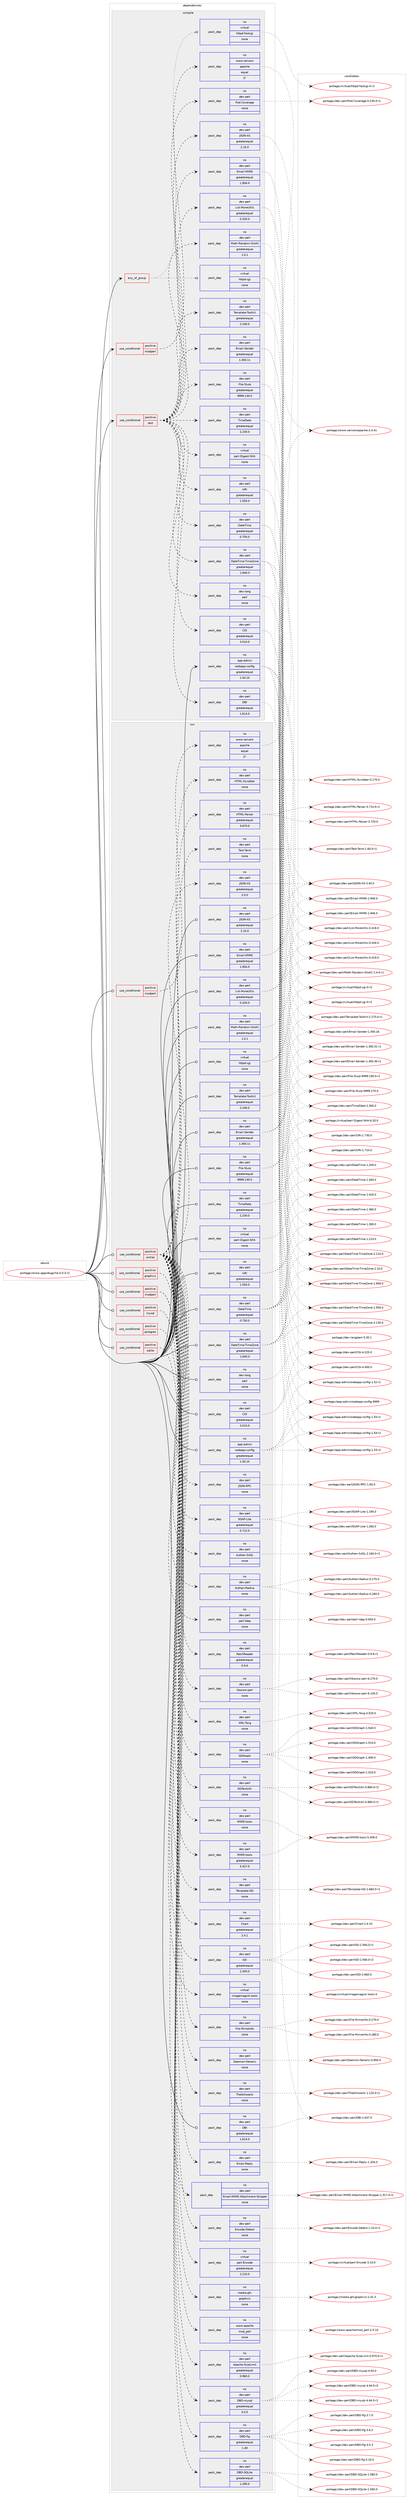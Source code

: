 digraph prolog {

# *************
# Graph options
# *************

newrank=true;
concentrate=true;
compound=true;
graph [rankdir=LR,fontname=Helvetica,fontsize=10,ranksep=1.5];#, ranksep=2.5, nodesep=0.2];
edge  [arrowhead=vee];
node  [fontname=Helvetica,fontsize=10];

# **********
# The ebuild
# **********

subgraph cluster_leftcol {
color=gray;
rank=same;
label=<<i>ebuild</i>>;
id [label="portage://www-apps/bugzilla-5.0.3-r2", color=red, width=4, href="../www-apps/bugzilla-5.0.3-r2.svg"];
}

# ****************
# The dependencies
# ****************

subgraph cluster_midcol {
color=gray;
label=<<i>dependencies</i>>;
subgraph cluster_compile {
fillcolor="#eeeeee";
style=filled;
label=<<i>compile</i>>;
subgraph any617 {
dependency36416 [label=<<TABLE BORDER="0" CELLBORDER="1" CELLSPACING="0" CELLPADDING="4"><TR><TD CELLPADDING="10">any_of_group</TD></TR></TABLE>>, shape=none, color=red];subgraph pack29237 {
dependency36417 [label=<<TABLE BORDER="0" CELLBORDER="1" CELLSPACING="0" CELLPADDING="4" WIDTH="220"><TR><TD ROWSPAN="6" CELLPADDING="30">pack_dep</TD></TR><TR><TD WIDTH="110">no</TD></TR><TR><TD>virtual</TD></TR><TR><TD>httpd-cgi</TD></TR><TR><TD>none</TD></TR><TR><TD></TD></TR></TABLE>>, shape=none, color=blue];
}
dependency36416:e -> dependency36417:w [weight=20,style="dotted",arrowhead="oinv"];
subgraph pack29238 {
dependency36418 [label=<<TABLE BORDER="0" CELLBORDER="1" CELLSPACING="0" CELLPADDING="4" WIDTH="220"><TR><TD ROWSPAN="6" CELLPADDING="30">pack_dep</TD></TR><TR><TD WIDTH="110">no</TD></TR><TR><TD>virtual</TD></TR><TR><TD>httpd-fastcgi</TD></TR><TR><TD>none</TD></TR><TR><TD></TD></TR></TABLE>>, shape=none, color=blue];
}
dependency36416:e -> dependency36418:w [weight=20,style="dotted",arrowhead="oinv"];
}
id:e -> dependency36416:w [weight=20,style="solid",arrowhead="vee"];
subgraph cond6514 {
dependency36419 [label=<<TABLE BORDER="0" CELLBORDER="1" CELLSPACING="0" CELLPADDING="4"><TR><TD ROWSPAN="3" CELLPADDING="10">use_conditional</TD></TR><TR><TD>positive</TD></TR><TR><TD>modperl</TD></TR></TABLE>>, shape=none, color=red];
subgraph pack29239 {
dependency36420 [label=<<TABLE BORDER="0" CELLBORDER="1" CELLSPACING="0" CELLPADDING="4" WIDTH="220"><TR><TD ROWSPAN="6" CELLPADDING="30">pack_dep</TD></TR><TR><TD WIDTH="110">no</TD></TR><TR><TD>www-servers</TD></TR><TR><TD>apache</TD></TR><TR><TD>equal</TD></TR><TR><TD>2*</TD></TR></TABLE>>, shape=none, color=blue];
}
dependency36419:e -> dependency36420:w [weight=20,style="dashed",arrowhead="vee"];
}
id:e -> dependency36419:w [weight=20,style="solid",arrowhead="vee"];
subgraph cond6515 {
dependency36421 [label=<<TABLE BORDER="0" CELLBORDER="1" CELLSPACING="0" CELLPADDING="4"><TR><TD ROWSPAN="3" CELLPADDING="10">use_conditional</TD></TR><TR><TD>positive</TD></TR><TR><TD>test</TD></TR></TABLE>>, shape=none, color=red];
subgraph pack29240 {
dependency36422 [label=<<TABLE BORDER="0" CELLBORDER="1" CELLSPACING="0" CELLPADDING="4" WIDTH="220"><TR><TD ROWSPAN="6" CELLPADDING="30">pack_dep</TD></TR><TR><TD WIDTH="110">no</TD></TR><TR><TD>dev-perl</TD></TR><TR><TD>Pod-Coverage</TD></TR><TR><TD>none</TD></TR><TR><TD></TD></TR></TABLE>>, shape=none, color=blue];
}
dependency36421:e -> dependency36422:w [weight=20,style="dashed",arrowhead="vee"];
subgraph pack29241 {
dependency36423 [label=<<TABLE BORDER="0" CELLBORDER="1" CELLSPACING="0" CELLPADDING="4" WIDTH="220"><TR><TD ROWSPAN="6" CELLPADDING="30">pack_dep</TD></TR><TR><TD WIDTH="110">no</TD></TR><TR><TD>dev-lang</TD></TR><TR><TD>perl</TD></TR><TR><TD>none</TD></TR><TR><TD></TD></TR></TABLE>>, shape=none, color=blue];
}
dependency36421:e -> dependency36423:w [weight=20,style="dashed",arrowhead="vee"];
subgraph pack29242 {
dependency36424 [label=<<TABLE BORDER="0" CELLBORDER="1" CELLSPACING="0" CELLPADDING="4" WIDTH="220"><TR><TD ROWSPAN="6" CELLPADDING="30">pack_dep</TD></TR><TR><TD WIDTH="110">no</TD></TR><TR><TD>dev-perl</TD></TR><TR><TD>CGI</TD></TR><TR><TD>greaterequal</TD></TR><TR><TD>3.510.0</TD></TR></TABLE>>, shape=none, color=blue];
}
dependency36421:e -> dependency36424:w [weight=20,style="dashed",arrowhead="vee"];
subgraph pack29243 {
dependency36425 [label=<<TABLE BORDER="0" CELLBORDER="1" CELLSPACING="0" CELLPADDING="4" WIDTH="220"><TR><TD ROWSPAN="6" CELLPADDING="30">pack_dep</TD></TR><TR><TD WIDTH="110">no</TD></TR><TR><TD>dev-perl</TD></TR><TR><TD>DBI</TD></TR><TR><TD>greaterequal</TD></TR><TR><TD>1.614.0</TD></TR></TABLE>>, shape=none, color=blue];
}
dependency36421:e -> dependency36425:w [weight=20,style="dashed",arrowhead="vee"];
subgraph pack29244 {
dependency36426 [label=<<TABLE BORDER="0" CELLBORDER="1" CELLSPACING="0" CELLPADDING="4" WIDTH="220"><TR><TD ROWSPAN="6" CELLPADDING="30">pack_dep</TD></TR><TR><TD WIDTH="110">no</TD></TR><TR><TD>dev-perl</TD></TR><TR><TD>TimeDate</TD></TR><TR><TD>greaterequal</TD></TR><TR><TD>2.230.0</TD></TR></TABLE>>, shape=none, color=blue];
}
dependency36421:e -> dependency36426:w [weight=20,style="dashed",arrowhead="vee"];
subgraph pack29245 {
dependency36427 [label=<<TABLE BORDER="0" CELLBORDER="1" CELLSPACING="0" CELLPADDING="4" WIDTH="220"><TR><TD ROWSPAN="6" CELLPADDING="30">pack_dep</TD></TR><TR><TD WIDTH="110">no</TD></TR><TR><TD>dev-perl</TD></TR><TR><TD>DateTime</TD></TR><TR><TD>greaterequal</TD></TR><TR><TD>0.750.0</TD></TR></TABLE>>, shape=none, color=blue];
}
dependency36421:e -> dependency36427:w [weight=20,style="dashed",arrowhead="vee"];
subgraph pack29246 {
dependency36428 [label=<<TABLE BORDER="0" CELLBORDER="1" CELLSPACING="0" CELLPADDING="4" WIDTH="220"><TR><TD ROWSPAN="6" CELLPADDING="30">pack_dep</TD></TR><TR><TD WIDTH="110">no</TD></TR><TR><TD>dev-perl</TD></TR><TR><TD>DateTime-TimeZone</TD></TR><TR><TD>greaterequal</TD></TR><TR><TD>1.640.0</TD></TR></TABLE>>, shape=none, color=blue];
}
dependency36421:e -> dependency36428:w [weight=20,style="dashed",arrowhead="vee"];
subgraph pack29247 {
dependency36429 [label=<<TABLE BORDER="0" CELLBORDER="1" CELLSPACING="0" CELLPADDING="4" WIDTH="220"><TR><TD ROWSPAN="6" CELLPADDING="30">pack_dep</TD></TR><TR><TD WIDTH="110">no</TD></TR><TR><TD>virtual</TD></TR><TR><TD>perl-Digest-SHA</TD></TR><TR><TD>none</TD></TR><TR><TD></TD></TR></TABLE>>, shape=none, color=blue];
}
dependency36421:e -> dependency36429:w [weight=20,style="dashed",arrowhead="vee"];
subgraph pack29248 {
dependency36430 [label=<<TABLE BORDER="0" CELLBORDER="1" CELLSPACING="0" CELLPADDING="4" WIDTH="220"><TR><TD ROWSPAN="6" CELLPADDING="30">pack_dep</TD></TR><TR><TD WIDTH="110">no</TD></TR><TR><TD>dev-perl</TD></TR><TR><TD>Email-MIME</TD></TR><TR><TD>greaterequal</TD></TR><TR><TD>1.904.0</TD></TR></TABLE>>, shape=none, color=blue];
}
dependency36421:e -> dependency36430:w [weight=20,style="dashed",arrowhead="vee"];
subgraph pack29249 {
dependency36431 [label=<<TABLE BORDER="0" CELLBORDER="1" CELLSPACING="0" CELLPADDING="4" WIDTH="220"><TR><TD ROWSPAN="6" CELLPADDING="30">pack_dep</TD></TR><TR><TD WIDTH="110">no</TD></TR><TR><TD>dev-perl</TD></TR><TR><TD>Email-Sender</TD></TR><TR><TD>greaterequal</TD></TR><TR><TD>1.300.11</TD></TR></TABLE>>, shape=none, color=blue];
}
dependency36421:e -> dependency36431:w [weight=20,style="dashed",arrowhead="vee"];
subgraph pack29250 {
dependency36432 [label=<<TABLE BORDER="0" CELLBORDER="1" CELLSPACING="0" CELLPADDING="4" WIDTH="220"><TR><TD ROWSPAN="6" CELLPADDING="30">pack_dep</TD></TR><TR><TD WIDTH="110">no</TD></TR><TR><TD>dev-perl</TD></TR><TR><TD>File-Slurp</TD></TR><TR><TD>greaterequal</TD></TR><TR><TD>9999.130.0</TD></TR></TABLE>>, shape=none, color=blue];
}
dependency36421:e -> dependency36432:w [weight=20,style="dashed",arrowhead="vee"];
subgraph pack29251 {
dependency36433 [label=<<TABLE BORDER="0" CELLBORDER="1" CELLSPACING="0" CELLPADDING="4" WIDTH="220"><TR><TD ROWSPAN="6" CELLPADDING="30">pack_dep</TD></TR><TR><TD WIDTH="110">no</TD></TR><TR><TD>dev-perl</TD></TR><TR><TD>JSON-XS</TD></TR><TR><TD>greaterequal</TD></TR><TR><TD>2.10.0</TD></TR></TABLE>>, shape=none, color=blue];
}
dependency36421:e -> dependency36433:w [weight=20,style="dashed",arrowhead="vee"];
subgraph pack29252 {
dependency36434 [label=<<TABLE BORDER="0" CELLBORDER="1" CELLSPACING="0" CELLPADDING="4" WIDTH="220"><TR><TD ROWSPAN="6" CELLPADDING="30">pack_dep</TD></TR><TR><TD WIDTH="110">no</TD></TR><TR><TD>dev-perl</TD></TR><TR><TD>List-MoreUtils</TD></TR><TR><TD>greaterequal</TD></TR><TR><TD>0.320.0</TD></TR></TABLE>>, shape=none, color=blue];
}
dependency36421:e -> dependency36434:w [weight=20,style="dashed",arrowhead="vee"];
subgraph pack29253 {
dependency36435 [label=<<TABLE BORDER="0" CELLBORDER="1" CELLSPACING="0" CELLPADDING="4" WIDTH="220"><TR><TD ROWSPAN="6" CELLPADDING="30">pack_dep</TD></TR><TR><TD WIDTH="110">no</TD></TR><TR><TD>dev-perl</TD></TR><TR><TD>Math-Random-ISAAC</TD></TR><TR><TD>greaterequal</TD></TR><TR><TD>1.0.1</TD></TR></TABLE>>, shape=none, color=blue];
}
dependency36421:e -> dependency36435:w [weight=20,style="dashed",arrowhead="vee"];
subgraph pack29254 {
dependency36436 [label=<<TABLE BORDER="0" CELLBORDER="1" CELLSPACING="0" CELLPADDING="4" WIDTH="220"><TR><TD ROWSPAN="6" CELLPADDING="30">pack_dep</TD></TR><TR><TD WIDTH="110">no</TD></TR><TR><TD>dev-perl</TD></TR><TR><TD>Template-Toolkit</TD></TR><TR><TD>greaterequal</TD></TR><TR><TD>2.240.0</TD></TR></TABLE>>, shape=none, color=blue];
}
dependency36421:e -> dependency36436:w [weight=20,style="dashed",arrowhead="vee"];
subgraph pack29255 {
dependency36437 [label=<<TABLE BORDER="0" CELLBORDER="1" CELLSPACING="0" CELLPADDING="4" WIDTH="220"><TR><TD ROWSPAN="6" CELLPADDING="30">pack_dep</TD></TR><TR><TD WIDTH="110">no</TD></TR><TR><TD>dev-perl</TD></TR><TR><TD>URI</TD></TR><TR><TD>greaterequal</TD></TR><TR><TD>1.550.0</TD></TR></TABLE>>, shape=none, color=blue];
}
dependency36421:e -> dependency36437:w [weight=20,style="dashed",arrowhead="vee"];
}
id:e -> dependency36421:w [weight=20,style="solid",arrowhead="vee"];
subgraph pack29256 {
dependency36438 [label=<<TABLE BORDER="0" CELLBORDER="1" CELLSPACING="0" CELLPADDING="4" WIDTH="220"><TR><TD ROWSPAN="6" CELLPADDING="30">pack_dep</TD></TR><TR><TD WIDTH="110">no</TD></TR><TR><TD>app-admin</TD></TR><TR><TD>webapp-config</TD></TR><TR><TD>greaterequal</TD></TR><TR><TD>1.50.15</TD></TR></TABLE>>, shape=none, color=blue];
}
id:e -> dependency36438:w [weight=20,style="solid",arrowhead="vee"];
}
subgraph cluster_compileandrun {
fillcolor="#eeeeee";
style=filled;
label=<<i>compile and run</i>>;
}
subgraph cluster_run {
fillcolor="#eeeeee";
style=filled;
label=<<i>run</i>>;
subgraph cond6516 {
dependency36439 [label=<<TABLE BORDER="0" CELLBORDER="1" CELLSPACING="0" CELLPADDING="4"><TR><TD ROWSPAN="3" CELLPADDING="10">use_conditional</TD></TR><TR><TD>positive</TD></TR><TR><TD>extras</TD></TR></TABLE>>, shape=none, color=red];
subgraph pack29257 {
dependency36440 [label=<<TABLE BORDER="0" CELLBORDER="1" CELLSPACING="0" CELLPADDING="4" WIDTH="220"><TR><TD ROWSPAN="6" CELLPADDING="30">pack_dep</TD></TR><TR><TD WIDTH="110">no</TD></TR><TR><TD>dev-perl</TD></TR><TR><TD>GD</TD></TR><TR><TD>greaterequal</TD></TR><TR><TD>2.350.0</TD></TR></TABLE>>, shape=none, color=blue];
}
dependency36439:e -> dependency36440:w [weight=20,style="dashed",arrowhead="vee"];
subgraph pack29258 {
dependency36441 [label=<<TABLE BORDER="0" CELLBORDER="1" CELLSPACING="0" CELLPADDING="4" WIDTH="220"><TR><TD ROWSPAN="6" CELLPADDING="30">pack_dep</TD></TR><TR><TD WIDTH="110">no</TD></TR><TR><TD>dev-perl</TD></TR><TR><TD>Chart</TD></TR><TR><TD>greaterequal</TD></TR><TR><TD>2.4.1</TD></TR></TABLE>>, shape=none, color=blue];
}
dependency36439:e -> dependency36441:w [weight=20,style="dashed",arrowhead="vee"];
subgraph pack29259 {
dependency36442 [label=<<TABLE BORDER="0" CELLBORDER="1" CELLSPACING="0" CELLPADDING="4" WIDTH="220"><TR><TD ROWSPAN="6" CELLPADDING="30">pack_dep</TD></TR><TR><TD WIDTH="110">no</TD></TR><TR><TD>dev-perl</TD></TR><TR><TD>Template-GD</TD></TR><TR><TD>none</TD></TR><TR><TD></TD></TR></TABLE>>, shape=none, color=blue];
}
dependency36439:e -> dependency36442:w [weight=20,style="dashed",arrowhead="vee"];
subgraph pack29260 {
dependency36443 [label=<<TABLE BORDER="0" CELLBORDER="1" CELLSPACING="0" CELLPADDING="4" WIDTH="220"><TR><TD ROWSPAN="6" CELLPADDING="30">pack_dep</TD></TR><TR><TD WIDTH="110">no</TD></TR><TR><TD>dev-perl</TD></TR><TR><TD>GDTextUtil</TD></TR><TR><TD>none</TD></TR><TR><TD></TD></TR></TABLE>>, shape=none, color=blue];
}
dependency36439:e -> dependency36443:w [weight=20,style="dashed",arrowhead="vee"];
subgraph pack29261 {
dependency36444 [label=<<TABLE BORDER="0" CELLBORDER="1" CELLSPACING="0" CELLPADDING="4" WIDTH="220"><TR><TD ROWSPAN="6" CELLPADDING="30">pack_dep</TD></TR><TR><TD WIDTH="110">no</TD></TR><TR><TD>dev-perl</TD></TR><TR><TD>GDGraph</TD></TR><TR><TD>none</TD></TR><TR><TD></TD></TR></TABLE>>, shape=none, color=blue];
}
dependency36439:e -> dependency36444:w [weight=20,style="dashed",arrowhead="vee"];
subgraph pack29262 {
dependency36445 [label=<<TABLE BORDER="0" CELLBORDER="1" CELLSPACING="0" CELLPADDING="4" WIDTH="220"><TR><TD ROWSPAN="6" CELLPADDING="30">pack_dep</TD></TR><TR><TD WIDTH="110">no</TD></TR><TR><TD>dev-perl</TD></TR><TR><TD>XML-Twig</TD></TR><TR><TD>none</TD></TR><TR><TD></TD></TR></TABLE>>, shape=none, color=blue];
}
dependency36439:e -> dependency36445:w [weight=20,style="dashed",arrowhead="vee"];
subgraph pack29263 {
dependency36446 [label=<<TABLE BORDER="0" CELLBORDER="1" CELLSPACING="0" CELLPADDING="4" WIDTH="220"><TR><TD ROWSPAN="6" CELLPADDING="30">pack_dep</TD></TR><TR><TD WIDTH="110">no</TD></TR><TR><TD>dev-perl</TD></TR><TR><TD>MIME-tools</TD></TR><TR><TD>greaterequal</TD></TR><TR><TD>5.427.0</TD></TR></TABLE>>, shape=none, color=blue];
}
dependency36439:e -> dependency36446:w [weight=20,style="dashed",arrowhead="vee"];
subgraph pack29264 {
dependency36447 [label=<<TABLE BORDER="0" CELLBORDER="1" CELLSPACING="0" CELLPADDING="4" WIDTH="220"><TR><TD ROWSPAN="6" CELLPADDING="30">pack_dep</TD></TR><TR><TD WIDTH="110">no</TD></TR><TR><TD>dev-perl</TD></TR><TR><TD>libwww-perl</TD></TR><TR><TD>none</TD></TR><TR><TD></TD></TR></TABLE>>, shape=none, color=blue];
}
dependency36439:e -> dependency36447:w [weight=20,style="dashed",arrowhead="vee"];
subgraph pack29265 {
dependency36448 [label=<<TABLE BORDER="0" CELLBORDER="1" CELLSPACING="0" CELLPADDING="4" WIDTH="220"><TR><TD ROWSPAN="6" CELLPADDING="30">pack_dep</TD></TR><TR><TD WIDTH="110">no</TD></TR><TR><TD>dev-perl</TD></TR><TR><TD>PatchReader</TD></TR><TR><TD>greaterequal</TD></TR><TR><TD>0.9.6</TD></TR></TABLE>>, shape=none, color=blue];
}
dependency36439:e -> dependency36448:w [weight=20,style="dashed",arrowhead="vee"];
subgraph pack29266 {
dependency36449 [label=<<TABLE BORDER="0" CELLBORDER="1" CELLSPACING="0" CELLPADDING="4" WIDTH="220"><TR><TD ROWSPAN="6" CELLPADDING="30">pack_dep</TD></TR><TR><TD WIDTH="110">no</TD></TR><TR><TD>dev-perl</TD></TR><TR><TD>perl-ldap</TD></TR><TR><TD>none</TD></TR><TR><TD></TD></TR></TABLE>>, shape=none, color=blue];
}
dependency36439:e -> dependency36449:w [weight=20,style="dashed",arrowhead="vee"];
subgraph pack29267 {
dependency36450 [label=<<TABLE BORDER="0" CELLBORDER="1" CELLSPACING="0" CELLPADDING="4" WIDTH="220"><TR><TD ROWSPAN="6" CELLPADDING="30">pack_dep</TD></TR><TR><TD WIDTH="110">no</TD></TR><TR><TD>dev-perl</TD></TR><TR><TD>Authen-Radius</TD></TR><TR><TD>none</TD></TR><TR><TD></TD></TR></TABLE>>, shape=none, color=blue];
}
dependency36439:e -> dependency36450:w [weight=20,style="dashed",arrowhead="vee"];
subgraph pack29268 {
dependency36451 [label=<<TABLE BORDER="0" CELLBORDER="1" CELLSPACING="0" CELLPADDING="4" WIDTH="220"><TR><TD ROWSPAN="6" CELLPADDING="30">pack_dep</TD></TR><TR><TD WIDTH="110">no</TD></TR><TR><TD>dev-perl</TD></TR><TR><TD>Authen-SASL</TD></TR><TR><TD>none</TD></TR><TR><TD></TD></TR></TABLE>>, shape=none, color=blue];
}
dependency36439:e -> dependency36451:w [weight=20,style="dashed",arrowhead="vee"];
subgraph pack29269 {
dependency36452 [label=<<TABLE BORDER="0" CELLBORDER="1" CELLSPACING="0" CELLPADDING="4" WIDTH="220"><TR><TD ROWSPAN="6" CELLPADDING="30">pack_dep</TD></TR><TR><TD WIDTH="110">no</TD></TR><TR><TD>dev-perl</TD></TR><TR><TD>SOAP-Lite</TD></TR><TR><TD>greaterequal</TD></TR><TR><TD>0.712.0</TD></TR></TABLE>>, shape=none, color=blue];
}
dependency36439:e -> dependency36452:w [weight=20,style="dashed",arrowhead="vee"];
subgraph pack29270 {
dependency36453 [label=<<TABLE BORDER="0" CELLBORDER="1" CELLSPACING="0" CELLPADDING="4" WIDTH="220"><TR><TD ROWSPAN="6" CELLPADDING="30">pack_dep</TD></TR><TR><TD WIDTH="110">no</TD></TR><TR><TD>dev-perl</TD></TR><TR><TD>JSON-RPC</TD></TR><TR><TD>none</TD></TR><TR><TD></TD></TR></TABLE>>, shape=none, color=blue];
}
dependency36439:e -> dependency36453:w [weight=20,style="dashed",arrowhead="vee"];
subgraph pack29271 {
dependency36454 [label=<<TABLE BORDER="0" CELLBORDER="1" CELLSPACING="0" CELLPADDING="4" WIDTH="220"><TR><TD ROWSPAN="6" CELLPADDING="30">pack_dep</TD></TR><TR><TD WIDTH="110">no</TD></TR><TR><TD>dev-perl</TD></TR><TR><TD>JSON-XS</TD></TR><TR><TD>greaterequal</TD></TR><TR><TD>2.0.0</TD></TR></TABLE>>, shape=none, color=blue];
}
dependency36439:e -> dependency36454:w [weight=20,style="dashed",arrowhead="vee"];
subgraph pack29272 {
dependency36455 [label=<<TABLE BORDER="0" CELLBORDER="1" CELLSPACING="0" CELLPADDING="4" WIDTH="220"><TR><TD ROWSPAN="6" CELLPADDING="30">pack_dep</TD></TR><TR><TD WIDTH="110">no</TD></TR><TR><TD>dev-perl</TD></TR><TR><TD>Test-Taint</TD></TR><TR><TD>none</TD></TR><TR><TD></TD></TR></TABLE>>, shape=none, color=blue];
}
dependency36439:e -> dependency36455:w [weight=20,style="dashed",arrowhead="vee"];
subgraph pack29273 {
dependency36456 [label=<<TABLE BORDER="0" CELLBORDER="1" CELLSPACING="0" CELLPADDING="4" WIDTH="220"><TR><TD ROWSPAN="6" CELLPADDING="30">pack_dep</TD></TR><TR><TD WIDTH="110">no</TD></TR><TR><TD>dev-perl</TD></TR><TR><TD>HTML-Parser</TD></TR><TR><TD>greaterequal</TD></TR><TR><TD>3.670.0</TD></TR></TABLE>>, shape=none, color=blue];
}
dependency36439:e -> dependency36456:w [weight=20,style="dashed",arrowhead="vee"];
subgraph pack29274 {
dependency36457 [label=<<TABLE BORDER="0" CELLBORDER="1" CELLSPACING="0" CELLPADDING="4" WIDTH="220"><TR><TD ROWSPAN="6" CELLPADDING="30">pack_dep</TD></TR><TR><TD WIDTH="110">no</TD></TR><TR><TD>dev-perl</TD></TR><TR><TD>HTML-Scrubber</TD></TR><TR><TD>none</TD></TR><TR><TD></TD></TR></TABLE>>, shape=none, color=blue];
}
dependency36439:e -> dependency36457:w [weight=20,style="dashed",arrowhead="vee"];
subgraph pack29275 {
dependency36458 [label=<<TABLE BORDER="0" CELLBORDER="1" CELLSPACING="0" CELLPADDING="4" WIDTH="220"><TR><TD ROWSPAN="6" CELLPADDING="30">pack_dep</TD></TR><TR><TD WIDTH="110">no</TD></TR><TR><TD>virtual</TD></TR><TR><TD>perl-Encode</TD></TR><TR><TD>greaterequal</TD></TR><TR><TD>2.210.0</TD></TR></TABLE>>, shape=none, color=blue];
}
dependency36439:e -> dependency36458:w [weight=20,style="dashed",arrowhead="vee"];
subgraph pack29276 {
dependency36459 [label=<<TABLE BORDER="0" CELLBORDER="1" CELLSPACING="0" CELLPADDING="4" WIDTH="220"><TR><TD ROWSPAN="6" CELLPADDING="30">pack_dep</TD></TR><TR><TD WIDTH="110">no</TD></TR><TR><TD>dev-perl</TD></TR><TR><TD>Encode-Detect</TD></TR><TR><TD>none</TD></TR><TR><TD></TD></TR></TABLE>>, shape=none, color=blue];
}
dependency36439:e -> dependency36459:w [weight=20,style="dashed",arrowhead="vee"];
subgraph pack29277 {
dependency36460 [label=<<TABLE BORDER="0" CELLBORDER="1" CELLSPACING="0" CELLPADDING="4" WIDTH="220"><TR><TD ROWSPAN="6" CELLPADDING="30">pack_dep</TD></TR><TR><TD WIDTH="110">no</TD></TR><TR><TD>dev-perl</TD></TR><TR><TD>Email-MIME-Attachment-Stripper</TD></TR><TR><TD>none</TD></TR><TR><TD></TD></TR></TABLE>>, shape=none, color=blue];
}
dependency36439:e -> dependency36460:w [weight=20,style="dashed",arrowhead="vee"];
subgraph pack29278 {
dependency36461 [label=<<TABLE BORDER="0" CELLBORDER="1" CELLSPACING="0" CELLPADDING="4" WIDTH="220"><TR><TD ROWSPAN="6" CELLPADDING="30">pack_dep</TD></TR><TR><TD WIDTH="110">no</TD></TR><TR><TD>dev-perl</TD></TR><TR><TD>Email-Reply</TD></TR><TR><TD>none</TD></TR><TR><TD></TD></TR></TABLE>>, shape=none, color=blue];
}
dependency36439:e -> dependency36461:w [weight=20,style="dashed",arrowhead="vee"];
subgraph pack29279 {
dependency36462 [label=<<TABLE BORDER="0" CELLBORDER="1" CELLSPACING="0" CELLPADDING="4" WIDTH="220"><TR><TD ROWSPAN="6" CELLPADDING="30">pack_dep</TD></TR><TR><TD WIDTH="110">no</TD></TR><TR><TD>dev-perl</TD></TR><TR><TD>TheSchwartz</TD></TR><TR><TD>none</TD></TR><TR><TD></TD></TR></TABLE>>, shape=none, color=blue];
}
dependency36439:e -> dependency36462:w [weight=20,style="dashed",arrowhead="vee"];
subgraph pack29280 {
dependency36463 [label=<<TABLE BORDER="0" CELLBORDER="1" CELLSPACING="0" CELLPADDING="4" WIDTH="220"><TR><TD ROWSPAN="6" CELLPADDING="30">pack_dep</TD></TR><TR><TD WIDTH="110">no</TD></TR><TR><TD>dev-perl</TD></TR><TR><TD>Daemon-Generic</TD></TR><TR><TD>none</TD></TR><TR><TD></TD></TR></TABLE>>, shape=none, color=blue];
}
dependency36439:e -> dependency36463:w [weight=20,style="dashed",arrowhead="vee"];
subgraph pack29281 {
dependency36464 [label=<<TABLE BORDER="0" CELLBORDER="1" CELLSPACING="0" CELLPADDING="4" WIDTH="220"><TR><TD ROWSPAN="6" CELLPADDING="30">pack_dep</TD></TR><TR><TD WIDTH="110">no</TD></TR><TR><TD>dev-perl</TD></TR><TR><TD>File-MimeInfo</TD></TR><TR><TD>none</TD></TR><TR><TD></TD></TR></TABLE>>, shape=none, color=blue];
}
dependency36439:e -> dependency36464:w [weight=20,style="dashed",arrowhead="vee"];
subgraph pack29282 {
dependency36465 [label=<<TABLE BORDER="0" CELLBORDER="1" CELLSPACING="0" CELLPADDING="4" WIDTH="220"><TR><TD ROWSPAN="6" CELLPADDING="30">pack_dep</TD></TR><TR><TD WIDTH="110">no</TD></TR><TR><TD>virtual</TD></TR><TR><TD>imagemagick-tools</TD></TR><TR><TD>none</TD></TR><TR><TD></TD></TR></TABLE>>, shape=none, color=blue];
}
dependency36439:e -> dependency36465:w [weight=20,style="dashed",arrowhead="vee"];
subgraph pack29283 {
dependency36466 [label=<<TABLE BORDER="0" CELLBORDER="1" CELLSPACING="0" CELLPADDING="4" WIDTH="220"><TR><TD ROWSPAN="6" CELLPADDING="30">pack_dep</TD></TR><TR><TD WIDTH="110">no</TD></TR><TR><TD>dev-perl</TD></TR><TR><TD>MIME-tools</TD></TR><TR><TD>none</TD></TR><TR><TD></TD></TR></TABLE>>, shape=none, color=blue];
}
dependency36439:e -> dependency36466:w [weight=20,style="dashed",arrowhead="vee"];
}
id:e -> dependency36439:w [weight=20,style="solid",arrowhead="odot"];
subgraph cond6517 {
dependency36467 [label=<<TABLE BORDER="0" CELLBORDER="1" CELLSPACING="0" CELLPADDING="4"><TR><TD ROWSPAN="3" CELLPADDING="10">use_conditional</TD></TR><TR><TD>positive</TD></TR><TR><TD>graphviz</TD></TR></TABLE>>, shape=none, color=red];
subgraph pack29284 {
dependency36468 [label=<<TABLE BORDER="0" CELLBORDER="1" CELLSPACING="0" CELLPADDING="4" WIDTH="220"><TR><TD ROWSPAN="6" CELLPADDING="30">pack_dep</TD></TR><TR><TD WIDTH="110">no</TD></TR><TR><TD>media-gfx</TD></TR><TR><TD>graphviz</TD></TR><TR><TD>none</TD></TR><TR><TD></TD></TR></TABLE>>, shape=none, color=blue];
}
dependency36467:e -> dependency36468:w [weight=20,style="dashed",arrowhead="vee"];
}
id:e -> dependency36467:w [weight=20,style="solid",arrowhead="odot"];
subgraph cond6518 {
dependency36469 [label=<<TABLE BORDER="0" CELLBORDER="1" CELLSPACING="0" CELLPADDING="4"><TR><TD ROWSPAN="3" CELLPADDING="10">use_conditional</TD></TR><TR><TD>positive</TD></TR><TR><TD>modperl</TD></TR></TABLE>>, shape=none, color=red];
subgraph pack29285 {
dependency36470 [label=<<TABLE BORDER="0" CELLBORDER="1" CELLSPACING="0" CELLPADDING="4" WIDTH="220"><TR><TD ROWSPAN="6" CELLPADDING="30">pack_dep</TD></TR><TR><TD WIDTH="110">no</TD></TR><TR><TD>www-apache</TD></TR><TR><TD>mod_perl</TD></TR><TR><TD>none</TD></TR><TR><TD></TD></TR></TABLE>>, shape=none, color=blue];
}
dependency36469:e -> dependency36470:w [weight=20,style="dashed",arrowhead="vee"];
subgraph pack29286 {
dependency36471 [label=<<TABLE BORDER="0" CELLBORDER="1" CELLSPACING="0" CELLPADDING="4" WIDTH="220"><TR><TD ROWSPAN="6" CELLPADDING="30">pack_dep</TD></TR><TR><TD WIDTH="110">no</TD></TR><TR><TD>dev-perl</TD></TR><TR><TD>Apache-SizeLimit</TD></TR><TR><TD>greaterequal</TD></TR><TR><TD>0.960.0</TD></TR></TABLE>>, shape=none, color=blue];
}
dependency36469:e -> dependency36471:w [weight=20,style="dashed",arrowhead="vee"];
}
id:e -> dependency36469:w [weight=20,style="solid",arrowhead="odot"];
subgraph cond6519 {
dependency36472 [label=<<TABLE BORDER="0" CELLBORDER="1" CELLSPACING="0" CELLPADDING="4"><TR><TD ROWSPAN="3" CELLPADDING="10">use_conditional</TD></TR><TR><TD>positive</TD></TR><TR><TD>modperl</TD></TR></TABLE>>, shape=none, color=red];
subgraph pack29287 {
dependency36473 [label=<<TABLE BORDER="0" CELLBORDER="1" CELLSPACING="0" CELLPADDING="4" WIDTH="220"><TR><TD ROWSPAN="6" CELLPADDING="30">pack_dep</TD></TR><TR><TD WIDTH="110">no</TD></TR><TR><TD>www-servers</TD></TR><TR><TD>apache</TD></TR><TR><TD>equal</TD></TR><TR><TD>2*</TD></TR></TABLE>>, shape=none, color=blue];
}
dependency36472:e -> dependency36473:w [weight=20,style="dashed",arrowhead="vee"];
}
id:e -> dependency36472:w [weight=20,style="solid",arrowhead="odot"];
subgraph cond6520 {
dependency36474 [label=<<TABLE BORDER="0" CELLBORDER="1" CELLSPACING="0" CELLPADDING="4"><TR><TD ROWSPAN="3" CELLPADDING="10">use_conditional</TD></TR><TR><TD>positive</TD></TR><TR><TD>mysql</TD></TR></TABLE>>, shape=none, color=red];
subgraph pack29288 {
dependency36475 [label=<<TABLE BORDER="0" CELLBORDER="1" CELLSPACING="0" CELLPADDING="4" WIDTH="220"><TR><TD ROWSPAN="6" CELLPADDING="30">pack_dep</TD></TR><TR><TD WIDTH="110">no</TD></TR><TR><TD>dev-perl</TD></TR><TR><TD>DBD-mysql</TD></TR><TR><TD>greaterequal</TD></TR><TR><TD>4.0.5</TD></TR></TABLE>>, shape=none, color=blue];
}
dependency36474:e -> dependency36475:w [weight=20,style="dashed",arrowhead="vee"];
}
id:e -> dependency36474:w [weight=20,style="solid",arrowhead="odot"];
subgraph cond6521 {
dependency36476 [label=<<TABLE BORDER="0" CELLBORDER="1" CELLSPACING="0" CELLPADDING="4"><TR><TD ROWSPAN="3" CELLPADDING="10">use_conditional</TD></TR><TR><TD>positive</TD></TR><TR><TD>postgres</TD></TR></TABLE>>, shape=none, color=red];
subgraph pack29289 {
dependency36477 [label=<<TABLE BORDER="0" CELLBORDER="1" CELLSPACING="0" CELLPADDING="4" WIDTH="220"><TR><TD ROWSPAN="6" CELLPADDING="30">pack_dep</TD></TR><TR><TD WIDTH="110">no</TD></TR><TR><TD>dev-perl</TD></TR><TR><TD>DBD-Pg</TD></TR><TR><TD>greaterequal</TD></TR><TR><TD>1.49</TD></TR></TABLE>>, shape=none, color=blue];
}
dependency36476:e -> dependency36477:w [weight=20,style="dashed",arrowhead="vee"];
}
id:e -> dependency36476:w [weight=20,style="solid",arrowhead="odot"];
subgraph cond6522 {
dependency36478 [label=<<TABLE BORDER="0" CELLBORDER="1" CELLSPACING="0" CELLPADDING="4"><TR><TD ROWSPAN="3" CELLPADDING="10">use_conditional</TD></TR><TR><TD>positive</TD></TR><TR><TD>sqlite</TD></TR></TABLE>>, shape=none, color=red];
subgraph pack29290 {
dependency36479 [label=<<TABLE BORDER="0" CELLBORDER="1" CELLSPACING="0" CELLPADDING="4" WIDTH="220"><TR><TD ROWSPAN="6" CELLPADDING="30">pack_dep</TD></TR><TR><TD WIDTH="110">no</TD></TR><TR><TD>dev-perl</TD></TR><TR><TD>DBD-SQLite</TD></TR><TR><TD>greaterequal</TD></TR><TR><TD>1.290.0</TD></TR></TABLE>>, shape=none, color=blue];
}
dependency36478:e -> dependency36479:w [weight=20,style="dashed",arrowhead="vee"];
}
id:e -> dependency36478:w [weight=20,style="solid",arrowhead="odot"];
subgraph pack29291 {
dependency36480 [label=<<TABLE BORDER="0" CELLBORDER="1" CELLSPACING="0" CELLPADDING="4" WIDTH="220"><TR><TD ROWSPAN="6" CELLPADDING="30">pack_dep</TD></TR><TR><TD WIDTH="110">no</TD></TR><TR><TD>app-admin</TD></TR><TR><TD>webapp-config</TD></TR><TR><TD>greaterequal</TD></TR><TR><TD>1.50.15</TD></TR></TABLE>>, shape=none, color=blue];
}
id:e -> dependency36480:w [weight=20,style="solid",arrowhead="odot"];
subgraph pack29292 {
dependency36481 [label=<<TABLE BORDER="0" CELLBORDER="1" CELLSPACING="0" CELLPADDING="4" WIDTH="220"><TR><TD ROWSPAN="6" CELLPADDING="30">pack_dep</TD></TR><TR><TD WIDTH="110">no</TD></TR><TR><TD>dev-lang</TD></TR><TR><TD>perl</TD></TR><TR><TD>none</TD></TR><TR><TD></TD></TR></TABLE>>, shape=none, color=blue];
}
id:e -> dependency36481:w [weight=20,style="solid",arrowhead="odot"];
subgraph pack29293 {
dependency36482 [label=<<TABLE BORDER="0" CELLBORDER="1" CELLSPACING="0" CELLPADDING="4" WIDTH="220"><TR><TD ROWSPAN="6" CELLPADDING="30">pack_dep</TD></TR><TR><TD WIDTH="110">no</TD></TR><TR><TD>dev-perl</TD></TR><TR><TD>CGI</TD></TR><TR><TD>greaterequal</TD></TR><TR><TD>3.510.0</TD></TR></TABLE>>, shape=none, color=blue];
}
id:e -> dependency36482:w [weight=20,style="solid",arrowhead="odot"];
subgraph pack29294 {
dependency36483 [label=<<TABLE BORDER="0" CELLBORDER="1" CELLSPACING="0" CELLPADDING="4" WIDTH="220"><TR><TD ROWSPAN="6" CELLPADDING="30">pack_dep</TD></TR><TR><TD WIDTH="110">no</TD></TR><TR><TD>dev-perl</TD></TR><TR><TD>DBI</TD></TR><TR><TD>greaterequal</TD></TR><TR><TD>1.614.0</TD></TR></TABLE>>, shape=none, color=blue];
}
id:e -> dependency36483:w [weight=20,style="solid",arrowhead="odot"];
subgraph pack29295 {
dependency36484 [label=<<TABLE BORDER="0" CELLBORDER="1" CELLSPACING="0" CELLPADDING="4" WIDTH="220"><TR><TD ROWSPAN="6" CELLPADDING="30">pack_dep</TD></TR><TR><TD WIDTH="110">no</TD></TR><TR><TD>dev-perl</TD></TR><TR><TD>DateTime</TD></TR><TR><TD>greaterequal</TD></TR><TR><TD>0.750.0</TD></TR></TABLE>>, shape=none, color=blue];
}
id:e -> dependency36484:w [weight=20,style="solid",arrowhead="odot"];
subgraph pack29296 {
dependency36485 [label=<<TABLE BORDER="0" CELLBORDER="1" CELLSPACING="0" CELLPADDING="4" WIDTH="220"><TR><TD ROWSPAN="6" CELLPADDING="30">pack_dep</TD></TR><TR><TD WIDTH="110">no</TD></TR><TR><TD>dev-perl</TD></TR><TR><TD>DateTime-TimeZone</TD></TR><TR><TD>greaterequal</TD></TR><TR><TD>1.640.0</TD></TR></TABLE>>, shape=none, color=blue];
}
id:e -> dependency36485:w [weight=20,style="solid",arrowhead="odot"];
subgraph pack29297 {
dependency36486 [label=<<TABLE BORDER="0" CELLBORDER="1" CELLSPACING="0" CELLPADDING="4" WIDTH="220"><TR><TD ROWSPAN="6" CELLPADDING="30">pack_dep</TD></TR><TR><TD WIDTH="110">no</TD></TR><TR><TD>dev-perl</TD></TR><TR><TD>Email-MIME</TD></TR><TR><TD>greaterequal</TD></TR><TR><TD>1.904.0</TD></TR></TABLE>>, shape=none, color=blue];
}
id:e -> dependency36486:w [weight=20,style="solid",arrowhead="odot"];
subgraph pack29298 {
dependency36487 [label=<<TABLE BORDER="0" CELLBORDER="1" CELLSPACING="0" CELLPADDING="4" WIDTH="220"><TR><TD ROWSPAN="6" CELLPADDING="30">pack_dep</TD></TR><TR><TD WIDTH="110">no</TD></TR><TR><TD>dev-perl</TD></TR><TR><TD>Email-Sender</TD></TR><TR><TD>greaterequal</TD></TR><TR><TD>1.300.11</TD></TR></TABLE>>, shape=none, color=blue];
}
id:e -> dependency36487:w [weight=20,style="solid",arrowhead="odot"];
subgraph pack29299 {
dependency36488 [label=<<TABLE BORDER="0" CELLBORDER="1" CELLSPACING="0" CELLPADDING="4" WIDTH="220"><TR><TD ROWSPAN="6" CELLPADDING="30">pack_dep</TD></TR><TR><TD WIDTH="110">no</TD></TR><TR><TD>dev-perl</TD></TR><TR><TD>File-Slurp</TD></TR><TR><TD>greaterequal</TD></TR><TR><TD>9999.130.0</TD></TR></TABLE>>, shape=none, color=blue];
}
id:e -> dependency36488:w [weight=20,style="solid",arrowhead="odot"];
subgraph pack29300 {
dependency36489 [label=<<TABLE BORDER="0" CELLBORDER="1" CELLSPACING="0" CELLPADDING="4" WIDTH="220"><TR><TD ROWSPAN="6" CELLPADDING="30">pack_dep</TD></TR><TR><TD WIDTH="110">no</TD></TR><TR><TD>dev-perl</TD></TR><TR><TD>JSON-XS</TD></TR><TR><TD>greaterequal</TD></TR><TR><TD>2.10.0</TD></TR></TABLE>>, shape=none, color=blue];
}
id:e -> dependency36489:w [weight=20,style="solid",arrowhead="odot"];
subgraph pack29301 {
dependency36490 [label=<<TABLE BORDER="0" CELLBORDER="1" CELLSPACING="0" CELLPADDING="4" WIDTH="220"><TR><TD ROWSPAN="6" CELLPADDING="30">pack_dep</TD></TR><TR><TD WIDTH="110">no</TD></TR><TR><TD>dev-perl</TD></TR><TR><TD>List-MoreUtils</TD></TR><TR><TD>greaterequal</TD></TR><TR><TD>0.320.0</TD></TR></TABLE>>, shape=none, color=blue];
}
id:e -> dependency36490:w [weight=20,style="solid",arrowhead="odot"];
subgraph pack29302 {
dependency36491 [label=<<TABLE BORDER="0" CELLBORDER="1" CELLSPACING="0" CELLPADDING="4" WIDTH="220"><TR><TD ROWSPAN="6" CELLPADDING="30">pack_dep</TD></TR><TR><TD WIDTH="110">no</TD></TR><TR><TD>dev-perl</TD></TR><TR><TD>Math-Random-ISAAC</TD></TR><TR><TD>greaterequal</TD></TR><TR><TD>1.0.1</TD></TR></TABLE>>, shape=none, color=blue];
}
id:e -> dependency36491:w [weight=20,style="solid",arrowhead="odot"];
subgraph pack29303 {
dependency36492 [label=<<TABLE BORDER="0" CELLBORDER="1" CELLSPACING="0" CELLPADDING="4" WIDTH="220"><TR><TD ROWSPAN="6" CELLPADDING="30">pack_dep</TD></TR><TR><TD WIDTH="110">no</TD></TR><TR><TD>dev-perl</TD></TR><TR><TD>Template-Toolkit</TD></TR><TR><TD>greaterequal</TD></TR><TR><TD>2.240.0</TD></TR></TABLE>>, shape=none, color=blue];
}
id:e -> dependency36492:w [weight=20,style="solid",arrowhead="odot"];
subgraph pack29304 {
dependency36493 [label=<<TABLE BORDER="0" CELLBORDER="1" CELLSPACING="0" CELLPADDING="4" WIDTH="220"><TR><TD ROWSPAN="6" CELLPADDING="30">pack_dep</TD></TR><TR><TD WIDTH="110">no</TD></TR><TR><TD>dev-perl</TD></TR><TR><TD>TimeDate</TD></TR><TR><TD>greaterequal</TD></TR><TR><TD>2.230.0</TD></TR></TABLE>>, shape=none, color=blue];
}
id:e -> dependency36493:w [weight=20,style="solid",arrowhead="odot"];
subgraph pack29305 {
dependency36494 [label=<<TABLE BORDER="0" CELLBORDER="1" CELLSPACING="0" CELLPADDING="4" WIDTH="220"><TR><TD ROWSPAN="6" CELLPADDING="30">pack_dep</TD></TR><TR><TD WIDTH="110">no</TD></TR><TR><TD>dev-perl</TD></TR><TR><TD>URI</TD></TR><TR><TD>greaterequal</TD></TR><TR><TD>1.550.0</TD></TR></TABLE>>, shape=none, color=blue];
}
id:e -> dependency36494:w [weight=20,style="solid",arrowhead="odot"];
subgraph pack29306 {
dependency36495 [label=<<TABLE BORDER="0" CELLBORDER="1" CELLSPACING="0" CELLPADDING="4" WIDTH="220"><TR><TD ROWSPAN="6" CELLPADDING="30">pack_dep</TD></TR><TR><TD WIDTH="110">no</TD></TR><TR><TD>virtual</TD></TR><TR><TD>httpd-cgi</TD></TR><TR><TD>none</TD></TR><TR><TD></TD></TR></TABLE>>, shape=none, color=blue];
}
id:e -> dependency36495:w [weight=20,style="solid",arrowhead="odot"];
subgraph pack29307 {
dependency36496 [label=<<TABLE BORDER="0" CELLBORDER="1" CELLSPACING="0" CELLPADDING="4" WIDTH="220"><TR><TD ROWSPAN="6" CELLPADDING="30">pack_dep</TD></TR><TR><TD WIDTH="110">no</TD></TR><TR><TD>virtual</TD></TR><TR><TD>perl-Digest-SHA</TD></TR><TR><TD>none</TD></TR><TR><TD></TD></TR></TABLE>>, shape=none, color=blue];
}
id:e -> dependency36496:w [weight=20,style="solid",arrowhead="odot"];
}
}

# **************
# The candidates
# **************

subgraph cluster_choices {
rank=same;
color=gray;
label=<<i>candidates</i>>;

subgraph choice29237 {
color=black;
nodesep=1;
choice1181051141161179710847104116116112100459910310545484511450 [label="portage://virtual/httpd-cgi-0-r2", color=red, width=4,href="../virtual/httpd-cgi-0-r2.svg"];
choice1181051141161179710847104116116112100459910310545484511449 [label="portage://virtual/httpd-cgi-0-r1", color=red, width=4,href="../virtual/httpd-cgi-0-r1.svg"];
dependency36417:e -> choice1181051141161179710847104116116112100459910310545484511450:w [style=dotted,weight="100"];
dependency36417:e -> choice1181051141161179710847104116116112100459910310545484511449:w [style=dotted,weight="100"];
}
subgraph choice29238 {
color=black;
nodesep=1;
choice118105114116117971084710411611611210045102971151169910310545484511449 [label="portage://virtual/httpd-fastcgi-0-r1", color=red, width=4,href="../virtual/httpd-fastcgi-0-r1.svg"];
dependency36418:e -> choice118105114116117971084710411611611210045102971151169910310545484511449:w [style=dotted,weight="100"];
}
subgraph choice29239 {
color=black;
nodesep=1;
choice119119119451151011141181011141154797112979910410145504652465249 [label="portage://www-servers/apache-2.4.41", color=red, width=4,href="../www-servers/apache-2.4.41.svg"];
dependency36420:e -> choice119119119451151011141181011141154797112979910410145504652465249:w [style=dotted,weight="100"];
}
subgraph choice29240 {
color=black;
nodesep=1;
choice10010111845112101114108478011110045671111181011149710310145484650514846484511449 [label="portage://dev-perl/Pod-Coverage-0.230.0-r1", color=red, width=4,href="../dev-perl/Pod-Coverage-0.230.0-r1.svg"];
dependency36422:e -> choice10010111845112101114108478011110045671111181011149710310145484650514846484511449:w [style=dotted,weight="100"];
}
subgraph choice29241 {
color=black;
nodesep=1;
choice10010111845108971101034711210111410845534651484649 [label="portage://dev-lang/perl-5.30.1", color=red, width=4,href="../dev-lang/perl-5.30.1.svg"];
dependency36423:e -> choice10010111845108971101034711210111410845534651484649:w [style=dotted,weight="100"];
}
subgraph choice29242 {
color=black;
nodesep=1;
choice10010111845112101114108476771734552465248484648 [label="portage://dev-perl/CGI-4.400.0", color=red, width=4,href="../dev-perl/CGI-4.400.0.svg"];
choice10010111845112101114108476771734552465050484648 [label="portage://dev-perl/CGI-4.220.0", color=red, width=4,href="../dev-perl/CGI-4.220.0.svg"];
dependency36424:e -> choice10010111845112101114108476771734552465248484648:w [style=dotted,weight="100"];
dependency36424:e -> choice10010111845112101114108476771734552465050484648:w [style=dotted,weight="100"];
}
subgraph choice29243 {
color=black;
nodesep=1;
choice10010111845112101114108476866734549465451554648 [label="portage://dev-perl/DBI-1.637.0", color=red, width=4,href="../dev-perl/DBI-1.637.0.svg"];
dependency36425:e -> choice10010111845112101114108476866734549465451554648:w [style=dotted,weight="100"];
}
subgraph choice29244 {
color=black;
nodesep=1;
choice10010111845112101114108478410510910168971161014550465148484648 [label="portage://dev-perl/TimeDate-2.300.0", color=red, width=4,href="../dev-perl/TimeDate-2.300.0.svg"];
dependency36426:e -> choice10010111845112101114108478410510910168971161014550465148484648:w [style=dotted,weight="100"];
}
subgraph choice29245 {
color=black;
nodesep=1;
choice10010111845112101114108476897116101841051091014549465252484648 [label="portage://dev-perl/DateTime-1.440.0", color=red, width=4,href="../dev-perl/DateTime-1.440.0.svg"];
choice10010111845112101114108476897116101841051091014549465250484648 [label="portage://dev-perl/DateTime-1.420.0", color=red, width=4,href="../dev-perl/DateTime-1.420.0.svg"];
choice10010111845112101114108476897116101841051091014549465154484648 [label="portage://dev-perl/DateTime-1.360.0", color=red, width=4,href="../dev-perl/DateTime-1.360.0.svg"];
choice10010111845112101114108476897116101841051091014549465056484648 [label="portage://dev-perl/DateTime-1.280.0", color=red, width=4,href="../dev-perl/DateTime-1.280.0.svg"];
choice10010111845112101114108476897116101841051091014549465049484648 [label="portage://dev-perl/DateTime-1.210.0", color=red, width=4,href="../dev-perl/DateTime-1.210.0.svg"];
choice10010111845112101114108476897116101841051091014549465048484648 [label="portage://dev-perl/DateTime-1.200.0", color=red, width=4,href="../dev-perl/DateTime-1.200.0.svg"];
dependency36427:e -> choice10010111845112101114108476897116101841051091014549465252484648:w [style=dotted,weight="100"];
dependency36427:e -> choice10010111845112101114108476897116101841051091014549465250484648:w [style=dotted,weight="100"];
dependency36427:e -> choice10010111845112101114108476897116101841051091014549465154484648:w [style=dotted,weight="100"];
dependency36427:e -> choice10010111845112101114108476897116101841051091014549465056484648:w [style=dotted,weight="100"];
dependency36427:e -> choice10010111845112101114108476897116101841051091014549465049484648:w [style=dotted,weight="100"];
dependency36427:e -> choice10010111845112101114108476897116101841051091014549465048484648:w [style=dotted,weight="100"];
}
subgraph choice29246 {
color=black;
nodesep=1;
choice10010111845112101114108476897116101841051091014584105109101901111101014550464951484648 [label="portage://dev-perl/DateTime-TimeZone-2.130.0", color=red, width=4,href="../dev-perl/DateTime-TimeZone-2.130.0.svg"];
choice10010111845112101114108476897116101841051091014584105109101901111101014550464949484648 [label="portage://dev-perl/DateTime-TimeZone-2.110.0", color=red, width=4,href="../dev-perl/DateTime-TimeZone-2.110.0.svg"];
choice100101118451121011141084768971161018410510910145841051091019011111010145504649484648 [label="portage://dev-perl/DateTime-TimeZone-2.10.0", color=red, width=4,href="../dev-perl/DateTime-TimeZone-2.10.0.svg"];
choice10010111845112101114108476897116101841051091014584105109101901111101014549465752484648 [label="portage://dev-perl/DateTime-TimeZone-1.940.0", color=red, width=4,href="../dev-perl/DateTime-TimeZone-1.940.0.svg"];
choice10010111845112101114108476897116101841051091014584105109101901111101014549465751484648 [label="portage://dev-perl/DateTime-TimeZone-1.930.0", color=red, width=4,href="../dev-perl/DateTime-TimeZone-1.930.0.svg"];
dependency36428:e -> choice10010111845112101114108476897116101841051091014584105109101901111101014550464951484648:w [style=dotted,weight="100"];
dependency36428:e -> choice10010111845112101114108476897116101841051091014584105109101901111101014550464949484648:w [style=dotted,weight="100"];
dependency36428:e -> choice100101118451121011141084768971161018410510910145841051091019011111010145504649484648:w [style=dotted,weight="100"];
dependency36428:e -> choice10010111845112101114108476897116101841051091014584105109101901111101014549465752484648:w [style=dotted,weight="100"];
dependency36428:e -> choice10010111845112101114108476897116101841051091014584105109101901111101014549465751484648:w [style=dotted,weight="100"];
}
subgraph choice29247 {
color=black;
nodesep=1;
choice118105114116117971084711210111410845681051031011151164583726545544650484648 [label="portage://virtual/perl-Digest-SHA-6.20.0", color=red, width=4,href="../virtual/perl-Digest-SHA-6.20.0.svg"];
dependency36429:e -> choice118105114116117971084711210111410845681051031011151164583726545544650484648:w [style=dotted,weight="100"];
}
subgraph choice29248 {
color=black;
nodesep=1;
choice1001011184511210111410847691099710510845777377694549465752544648 [label="portage://dev-perl/Email-MIME-1.946.0", color=red, width=4,href="../dev-perl/Email-MIME-1.946.0.svg"];
choice1001011184511210111410847691099710510845777377694549465752484648 [label="portage://dev-perl/Email-MIME-1.940.0", color=red, width=4,href="../dev-perl/Email-MIME-1.940.0.svg"];
dependency36430:e -> choice1001011184511210111410847691099710510845777377694549465752544648:w [style=dotted,weight="100"];
dependency36430:e -> choice1001011184511210111410847691099710510845777377694549465752484648:w [style=dotted,weight="100"];
}
subgraph choice29249 {
color=black;
nodesep=1;
choice1001011184511210111410847691099710510845831011101001011144549465148484651494511449 [label="portage://dev-perl/Email-Sender-1.300.31-r1", color=red, width=4,href="../dev-perl/Email-Sender-1.300.31-r1.svg"];
choice1001011184511210111410847691099710510845831011101001011144549465148484651484511449 [label="portage://dev-perl/Email-Sender-1.300.30-r1", color=red, width=4,href="../dev-perl/Email-Sender-1.300.30-r1.svg"];
choice100101118451121011141084769109971051084583101110100101114454946514848464954 [label="portage://dev-perl/Email-Sender-1.300.16", color=red, width=4,href="../dev-perl/Email-Sender-1.300.16.svg"];
dependency36431:e -> choice1001011184511210111410847691099710510845831011101001011144549465148484651494511449:w [style=dotted,weight="100"];
dependency36431:e -> choice1001011184511210111410847691099710510845831011101001011144549465148484651484511449:w [style=dotted,weight="100"];
dependency36431:e -> choice100101118451121011141084769109971051084583101110100101114454946514848464954:w [style=dotted,weight="100"];
}
subgraph choice29250 {
color=black;
nodesep=1;
choice10010111845112101114108477010510810145831081171141124557575757465055484648 [label="portage://dev-perl/File-Slurp-9999.270.0", color=red, width=4,href="../dev-perl/File-Slurp-9999.270.0.svg"];
choice100101118451121011141084770105108101458310811711411245575757574649574846484511449 [label="portage://dev-perl/File-Slurp-9999.190.0-r1", color=red, width=4,href="../dev-perl/File-Slurp-9999.190.0-r1.svg"];
dependency36432:e -> choice10010111845112101114108477010510810145831081171141124557575757465055484648:w [style=dotted,weight="100"];
dependency36432:e -> choice100101118451121011141084770105108101458310811711411245575757574649574846484511449:w [style=dotted,weight="100"];
}
subgraph choice29251 {
color=black;
nodesep=1;
choice10010111845112101114108477483797845888345514652484648 [label="portage://dev-perl/JSON-XS-3.40.0", color=red, width=4,href="../dev-perl/JSON-XS-3.40.0.svg"];
dependency36433:e -> choice10010111845112101114108477483797845888345514652484648:w [style=dotted,weight="100"];
}
subgraph choice29252 {
color=black;
nodesep=1;
choice1001011184511210111410847761051151164577111114101851161051081154548465250544648 [label="portage://dev-perl/List-MoreUtils-0.426.0", color=red, width=4,href="../dev-perl/List-MoreUtils-0.426.0.svg"];
choice1001011184511210111410847761051151164577111114101851161051081154548465249574648 [label="portage://dev-perl/List-MoreUtils-0.419.0", color=red, width=4,href="../dev-perl/List-MoreUtils-0.419.0.svg"];
choice1001011184511210111410847761051151164577111114101851161051081154548465249564648 [label="portage://dev-perl/List-MoreUtils-0.418.0", color=red, width=4,href="../dev-perl/List-MoreUtils-0.418.0.svg"];
dependency36434:e -> choice1001011184511210111410847761051151164577111114101851161051081154548465250544648:w [style=dotted,weight="100"];
dependency36434:e -> choice1001011184511210111410847761051151164577111114101851161051081154548465249574648:w [style=dotted,weight="100"];
dependency36434:e -> choice1001011184511210111410847761051151164577111114101851161051081154548465249564648:w [style=dotted,weight="100"];
}
subgraph choice29253 {
color=black;
nodesep=1;
choice100101118451121011141084777971161044582971101001111094573836565674549465246484511449 [label="portage://dev-perl/Math-Random-ISAAC-1.4.0-r1", color=red, width=4,href="../dev-perl/Math-Random-ISAAC-1.4.0-r1.svg"];
dependency36435:e -> choice100101118451121011141084777971161044582971101001111094573836565674549465246484511449:w [style=dotted,weight="100"];
}
subgraph choice29254 {
color=black;
nodesep=1;
choice10010111845112101114108478410110911210897116101458411111110810710511645504650554846484511449 [label="portage://dev-perl/Template-Toolkit-2.270.0-r1", color=red, width=4,href="../dev-perl/Template-Toolkit-2.270.0-r1.svg"];
dependency36436:e -> choice10010111845112101114108478410110911210897116101458411111110810710511645504650554846484511449:w [style=dotted,weight="100"];
}
subgraph choice29255 {
color=black;
nodesep=1;
choice10010111845112101114108478582734549465551484648 [label="portage://dev-perl/URI-1.730.0", color=red, width=4,href="../dev-perl/URI-1.730.0.svg"];
choice10010111845112101114108478582734549465549484648 [label="portage://dev-perl/URI-1.710.0", color=red, width=4,href="../dev-perl/URI-1.710.0.svg"];
dependency36437:e -> choice10010111845112101114108478582734549465551484648:w [style=dotted,weight="100"];
dependency36437:e -> choice10010111845112101114108478582734549465549484648:w [style=dotted,weight="100"];
}
subgraph choice29256 {
color=black;
nodesep=1;
choice97112112459710010910511047119101989711211245991111101021051034557575757 [label="portage://app-admin/webapp-config-9999", color=red, width=4,href="../app-admin/webapp-config-9999.svg"];
choice971121124597100109105110471191019897112112459911111010210510345494653534511449 [label="portage://app-admin/webapp-config-1.55-r1", color=red, width=4,href="../app-admin/webapp-config-1.55-r1.svg"];
choice971121124597100109105110471191019897112112459911111010210510345494653524511450 [label="portage://app-admin/webapp-config-1.54-r2", color=red, width=4,href="../app-admin/webapp-config-1.54-r2.svg"];
choice971121124597100109105110471191019897112112459911111010210510345494653514511450 [label="portage://app-admin/webapp-config-1.53-r2", color=red, width=4,href="../app-admin/webapp-config-1.53-r2.svg"];
choice971121124597100109105110471191019897112112459911111010210510345494653504511449 [label="portage://app-admin/webapp-config-1.52-r1", color=red, width=4,href="../app-admin/webapp-config-1.52-r1.svg"];
dependency36438:e -> choice97112112459710010910511047119101989711211245991111101021051034557575757:w [style=dotted,weight="100"];
dependency36438:e -> choice971121124597100109105110471191019897112112459911111010210510345494653534511449:w [style=dotted,weight="100"];
dependency36438:e -> choice971121124597100109105110471191019897112112459911111010210510345494653524511450:w [style=dotted,weight="100"];
dependency36438:e -> choice971121124597100109105110471191019897112112459911111010210510345494653514511450:w [style=dotted,weight="100"];
dependency36438:e -> choice971121124597100109105110471191019897112112459911111010210510345494653504511449:w [style=dotted,weight="100"];
}
subgraph choice29257 {
color=black;
nodesep=1;
choice100101118451121011141084771684550465454484648 [label="portage://dev-perl/GD-2.660.0", color=red, width=4,href="../dev-perl/GD-2.660.0.svg"];
choice1001011184511210111410847716845504653544846484511450 [label="portage://dev-perl/GD-2.560.0-r2", color=red, width=4,href="../dev-perl/GD-2.560.0-r2.svg"];
choice1001011184511210111410847716845504653544846484511449 [label="portage://dev-perl/GD-2.560.0-r1", color=red, width=4,href="../dev-perl/GD-2.560.0-r1.svg"];
dependency36440:e -> choice100101118451121011141084771684550465454484648:w [style=dotted,weight="100"];
dependency36440:e -> choice1001011184511210111410847716845504653544846484511450:w [style=dotted,weight="100"];
dependency36440:e -> choice1001011184511210111410847716845504653544846484511449:w [style=dotted,weight="100"];
}
subgraph choice29258 {
color=black;
nodesep=1;
choice1001011184511210111410847671049711411645504652464948 [label="portage://dev-perl/Chart-2.4.10", color=red, width=4,href="../dev-perl/Chart-2.4.10.svg"];
dependency36441:e -> choice1001011184511210111410847671049711411645504652464948:w [style=dotted,weight="100"];
}
subgraph choice29259 {
color=black;
nodesep=1;
choice1001011184511210111410847841011091121089711610145716845504654544846484511449 [label="portage://dev-perl/Template-GD-2.660.0-r1", color=red, width=4,href="../dev-perl/Template-GD-2.660.0-r1.svg"];
dependency36442:e -> choice1001011184511210111410847841011091121089711610145716845504654544846484511449:w [style=dotted,weight="100"];
}
subgraph choice29260 {
color=black;
nodesep=1;
choice10010111845112101114108477168841011201168511610510845484656544846484511450 [label="portage://dev-perl/GDTextUtil-0.860.0-r2", color=red, width=4,href="../dev-perl/GDTextUtil-0.860.0-r2.svg"];
choice10010111845112101114108477168841011201168511610510845484656544846484511449 [label="portage://dev-perl/GDTextUtil-0.860.0-r1", color=red, width=4,href="../dev-perl/GDTextUtil-0.860.0-r1.svg"];
dependency36443:e -> choice10010111845112101114108477168841011201168511610510845484656544846484511450:w [style=dotted,weight="100"];
dependency36443:e -> choice10010111845112101114108477168841011201168511610510845484656544846484511449:w [style=dotted,weight="100"];
}
subgraph choice29261 {
color=black;
nodesep=1;
choice1001011184511210111410847716871114971121044549465352484648 [label="portage://dev-perl/GDGraph-1.540.0", color=red, width=4,href="../dev-perl/GDGraph-1.540.0.svg"];
choice1001011184511210111410847716871114971121044549465350484648 [label="portage://dev-perl/GDGraph-1.520.0", color=red, width=4,href="../dev-perl/GDGraph-1.520.0.svg"];
choice1001011184511210111410847716871114971121044549465349484648 [label="portage://dev-perl/GDGraph-1.510.0", color=red, width=4,href="../dev-perl/GDGraph-1.510.0.svg"];
choice1001011184511210111410847716871114971121044549465257484648 [label="portage://dev-perl/GDGraph-1.490.0", color=red, width=4,href="../dev-perl/GDGraph-1.490.0.svg"];
dependency36444:e -> choice1001011184511210111410847716871114971121044549465352484648:w [style=dotted,weight="100"];
dependency36444:e -> choice1001011184511210111410847716871114971121044549465350484648:w [style=dotted,weight="100"];
dependency36444:e -> choice1001011184511210111410847716871114971121044549465349484648:w [style=dotted,weight="100"];
dependency36444:e -> choice1001011184511210111410847716871114971121044549465257484648:w [style=dotted,weight="100"];
}
subgraph choice29262 {
color=black;
nodesep=1;
choice100101118451121011141084788777645841191051034551465350484648 [label="portage://dev-perl/XML-Twig-3.520.0", color=red, width=4,href="../dev-perl/XML-Twig-3.520.0.svg"];
dependency36445:e -> choice100101118451121011141084788777645841191051034551465350484648:w [style=dotted,weight="100"];
}
subgraph choice29263 {
color=black;
nodesep=1;
choice100101118451121011141084777737769451161111111081154553465348574648 [label="portage://dev-perl/MIME-tools-5.509.0", color=red, width=4,href="../dev-perl/MIME-tools-5.509.0.svg"];
dependency36446:e -> choice100101118451121011141084777737769451161111111081154553465348574648:w [style=dotted,weight="100"];
}
subgraph choice29264 {
color=black;
nodesep=1;
choice100101118451121011141084710810598119119119451121011141084554465055484648 [label="portage://dev-perl/libwww-perl-6.270.0", color=red, width=4,href="../dev-perl/libwww-perl-6.270.0.svg"];
choice100101118451121011141084710810598119119119451121011141084554464953484648 [label="portage://dev-perl/libwww-perl-6.150.0", color=red, width=4,href="../dev-perl/libwww-perl-6.150.0.svg"];
dependency36447:e -> choice100101118451121011141084710810598119119119451121011141084554465055484648:w [style=dotted,weight="100"];
dependency36447:e -> choice100101118451121011141084710810598119119119451121011141084554464953484648:w [style=dotted,weight="100"];
}
subgraph choice29265 {
color=black;
nodesep=1;
choice100101118451121011141084780971169910482101971001011144548465746544511449 [label="portage://dev-perl/PatchReader-0.9.6-r1", color=red, width=4,href="../dev-perl/PatchReader-0.9.6-r1.svg"];
dependency36448:e -> choice100101118451121011141084780971169910482101971001011144548465746544511449:w [style=dotted,weight="100"];
}
subgraph choice29266 {
color=black;
nodesep=1;
choice100101118451121011141084711210111410845108100971124548465453484648 [label="portage://dev-perl/perl-ldap-0.650.0", color=red, width=4,href="../dev-perl/perl-ldap-0.650.0.svg"];
dependency36449:e -> choice100101118451121011141084711210111410845108100971124548465453484648:w [style=dotted,weight="100"];
}
subgraph choice29267 {
color=black;
nodesep=1;
choice1001011184511210111410847651171161041011104582971001051171154548465055484648 [label="portage://dev-perl/Authen-Radius-0.270.0", color=red, width=4,href="../dev-perl/Authen-Radius-0.270.0.svg"];
choice1001011184511210111410847651171161041011104582971001051171154548465054484648 [label="portage://dev-perl/Authen-Radius-0.260.0", color=red, width=4,href="../dev-perl/Authen-Radius-0.260.0.svg"];
dependency36450:e -> choice1001011184511210111410847651171161041011104582971001051171154548465055484648:w [style=dotted,weight="100"];
dependency36450:e -> choice1001011184511210111410847651171161041011104582971001051171154548465054484648:w [style=dotted,weight="100"];
}
subgraph choice29268 {
color=black;
nodesep=1;
choice100101118451121011141084765117116104101110458365837645504649544846484511449 [label="portage://dev-perl/Authen-SASL-2.160.0-r1", color=red, width=4,href="../dev-perl/Authen-SASL-2.160.0-r1.svg"];
dependency36451:e -> choice100101118451121011141084765117116104101110458365837645504649544846484511449:w [style=dotted,weight="100"];
}
subgraph choice29269 {
color=black;
nodesep=1;
choice10010111845112101114108478379658045761051161014549465054484648 [label="portage://dev-perl/SOAP-Lite-1.260.0", color=red, width=4,href="../dev-perl/SOAP-Lite-1.260.0.svg"];
choice10010111845112101114108478379658045761051161014549464957484648 [label="portage://dev-perl/SOAP-Lite-1.190.0", color=red, width=4,href="../dev-perl/SOAP-Lite-1.190.0.svg"];
dependency36452:e -> choice10010111845112101114108478379658045761051161014549465054484648:w [style=dotted,weight="100"];
dependency36452:e -> choice10010111845112101114108478379658045761051161014549464957484648:w [style=dotted,weight="100"];
}
subgraph choice29270 {
color=black;
nodesep=1;
choice1001011184511210111410847748379784582806745494654484648 [label="portage://dev-perl/JSON-RPC-1.60.0", color=red, width=4,href="../dev-perl/JSON-RPC-1.60.0.svg"];
dependency36453:e -> choice1001011184511210111410847748379784582806745494654484648:w [style=dotted,weight="100"];
}
subgraph choice29271 {
color=black;
nodesep=1;
choice10010111845112101114108477483797845888345514652484648 [label="portage://dev-perl/JSON-XS-3.40.0", color=red, width=4,href="../dev-perl/JSON-XS-3.40.0.svg"];
dependency36454:e -> choice10010111845112101114108477483797845888345514652484648:w [style=dotted,weight="100"];
}
subgraph choice29272 {
color=black;
nodesep=1;
choice100101118451121011141084784101115116458497105110116454946544846484511449 [label="portage://dev-perl/Test-Taint-1.60.0-r1", color=red, width=4,href="../dev-perl/Test-Taint-1.60.0-r1.svg"];
dependency36455:e -> choice100101118451121011141084784101115116458497105110116454946544846484511449:w [style=dotted,weight="100"];
}
subgraph choice29273 {
color=black;
nodesep=1;
choice1001011184511210111410847728477764580971141151011144551465550484648 [label="portage://dev-perl/HTML-Parser-3.720.0", color=red, width=4,href="../dev-perl/HTML-Parser-3.720.0.svg"];
choice10010111845112101114108477284777645809711411510111445514655494846484511449 [label="portage://dev-perl/HTML-Parser-3.710.0-r1", color=red, width=4,href="../dev-perl/HTML-Parser-3.710.0-r1.svg"];
dependency36456:e -> choice1001011184511210111410847728477764580971141151011144551465550484648:w [style=dotted,weight="100"];
dependency36456:e -> choice10010111845112101114108477284777645809711411510111445514655494846484511449:w [style=dotted,weight="100"];
}
subgraph choice29274 {
color=black;
nodesep=1;
choice10010111845112101114108477284777645839911411798981011144548464955484648 [label="portage://dev-perl/HTML-Scrubber-0.170.0", color=red, width=4,href="../dev-perl/HTML-Scrubber-0.170.0.svg"];
dependency36457:e -> choice10010111845112101114108477284777645839911411798981011144548464955484648:w [style=dotted,weight="100"];
}
subgraph choice29275 {
color=black;
nodesep=1;
choice118105114116117971084711210111410845691109911110010145514649484648 [label="portage://virtual/perl-Encode-3.10.0", color=red, width=4,href="../virtual/perl-Encode-3.10.0.svg"];
dependency36458:e -> choice118105114116117971084711210111410845691109911110010145514649484648:w [style=dotted,weight="100"];
}
subgraph choice29276 {
color=black;
nodesep=1;
choice10010111845112101114108476911099111100101456810111610199116454946494846484511449 [label="portage://dev-perl/Encode-Detect-1.10.0-r1", color=red, width=4,href="../dev-perl/Encode-Detect-1.10.0-r1.svg"];
dependency36459:e -> choice10010111845112101114108476911099111100101456810111610199116454946494846484511449:w [style=dotted,weight="100"];
}
subgraph choice29277 {
color=black;
nodesep=1;
choice10010111845112101114108476910997105108457773776945651161169799104109101110116458311611410511211210111445494651495546484511449 [label="portage://dev-perl/Email-MIME-Attachment-Stripper-1.317.0-r1", color=red, width=4,href="../dev-perl/Email-MIME-Attachment-Stripper-1.317.0-r1.svg"];
dependency36460:e -> choice10010111845112101114108476910997105108457773776945651161169799104109101110116458311611410511211210111445494651495546484511449:w [style=dotted,weight="100"];
}
subgraph choice29278 {
color=black;
nodesep=1;
choice1001011184511210111410847691099710510845821011121081214549465048524648 [label="portage://dev-perl/Email-Reply-1.204.0", color=red, width=4,href="../dev-perl/Email-Reply-1.204.0.svg"];
dependency36461:e -> choice1001011184511210111410847691099710510845821011121081214549465048524648:w [style=dotted,weight="100"];
}
subgraph choice29279 {
color=black;
nodesep=1;
choice10010111845112101114108478410410183991041199711411612245494649504846484511449 [label="portage://dev-perl/TheSchwartz-1.120.0-r1", color=red, width=4,href="../dev-perl/TheSchwartz-1.120.0-r1.svg"];
dependency36462:e -> choice10010111845112101114108478410410183991041199711411612245494649504846484511449:w [style=dotted,weight="100"];
}
subgraph choice29280 {
color=black;
nodesep=1;
choice100101118451121011141084768971011091111104571101110101114105994548465653484648 [label="portage://dev-perl/Daemon-Generic-0.850.0", color=red, width=4,href="../dev-perl/Daemon-Generic-0.850.0.svg"];
dependency36463:e -> choice100101118451121011141084768971011091111104571101110101114105994548465653484648:w [style=dotted,weight="100"];
}
subgraph choice29281 {
color=black;
nodesep=1;
choice1001011184511210111410847701051081014577105109101731101021114548465056484648 [label="portage://dev-perl/File-MimeInfo-0.280.0", color=red, width=4,href="../dev-perl/File-MimeInfo-0.280.0.svg"];
choice1001011184511210111410847701051081014577105109101731101021114548465055484648 [label="portage://dev-perl/File-MimeInfo-0.270.0", color=red, width=4,href="../dev-perl/File-MimeInfo-0.270.0.svg"];
dependency36464:e -> choice1001011184511210111410847701051081014577105109101731101021114548465056484648:w [style=dotted,weight="100"];
dependency36464:e -> choice1001011184511210111410847701051081014577105109101731101021114548465055484648:w [style=dotted,weight="100"];
}
subgraph choice29282 {
color=black;
nodesep=1;
choice1181051141161179710847105109971031011099710310599107451161111111081154548 [label="portage://virtual/imagemagick-tools-0", color=red, width=4,href="../virtual/imagemagick-tools-0.svg"];
dependency36465:e -> choice1181051141161179710847105109971031011099710310599107451161111111081154548:w [style=dotted,weight="100"];
}
subgraph choice29283 {
color=black;
nodesep=1;
choice100101118451121011141084777737769451161111111081154553465348574648 [label="portage://dev-perl/MIME-tools-5.509.0", color=red, width=4,href="../dev-perl/MIME-tools-5.509.0.svg"];
dependency36466:e -> choice100101118451121011141084777737769451161111111081154553465348574648:w [style=dotted,weight="100"];
}
subgraph choice29284 {
color=black;
nodesep=1;
choice1091011001059745103102120471031149711210411810512245504652504651 [label="portage://media-gfx/graphviz-2.42.3", color=red, width=4,href="../media-gfx/graphviz-2.42.3.svg"];
dependency36468:e -> choice1091011001059745103102120471031149711210411810512245504652504651:w [style=dotted,weight="100"];
}
subgraph choice29285 {
color=black;
nodesep=1;
choice11911911945971129799104101471091111009511210111410845504648464948 [label="portage://www-apache/mod_perl-2.0.10", color=red, width=4,href="../www-apache/mod_perl-2.0.10.svg"];
dependency36470:e -> choice11911911945971129799104101471091111009511210111410845504648464948:w [style=dotted,weight="100"];
}
subgraph choice29286 {
color=black;
nodesep=1;
choice100101118451121011141084765112979910410145831051221017610510910511645484657554846484511449 [label="portage://dev-perl/Apache-SizeLimit-0.970.0-r1", color=red, width=4,href="../dev-perl/Apache-SizeLimit-0.970.0-r1.svg"];
dependency36471:e -> choice100101118451121011141084765112979910410145831051221017610510910511645484657554846484511449:w [style=dotted,weight="100"];
}
subgraph choice29287 {
color=black;
nodesep=1;
choice119119119451151011141181011141154797112979910410145504652465249 [label="portage://www-servers/apache-2.4.41", color=red, width=4,href="../www-servers/apache-2.4.41.svg"];
dependency36473:e -> choice119119119451151011141181011141154797112979910410145504652465249:w [style=dotted,weight="100"];
}
subgraph choice29288 {
color=black;
nodesep=1;
choice10010111845112101114108476866684510912111511310845524653484648 [label="portage://dev-perl/DBD-mysql-4.50.0", color=red, width=4,href="../dev-perl/DBD-mysql-4.50.0.svg"];
choice100101118451121011141084768666845109121115113108455246525246484511450 [label="portage://dev-perl/DBD-mysql-4.44.0-r2", color=red, width=4,href="../dev-perl/DBD-mysql-4.44.0-r2.svg"];
choice100101118451121011141084768666845109121115113108455246525246484511449 [label="portage://dev-perl/DBD-mysql-4.44.0-r1", color=red, width=4,href="../dev-perl/DBD-mysql-4.44.0-r1.svg"];
dependency36475:e -> choice10010111845112101114108476866684510912111511310845524653484648:w [style=dotted,weight="100"];
dependency36475:e -> choice100101118451121011141084768666845109121115113108455246525246484511450:w [style=dotted,weight="100"];
dependency36475:e -> choice100101118451121011141084768666845109121115113108455246525246484511449:w [style=dotted,weight="100"];
}
subgraph choice29289 {
color=black;
nodesep=1;
choice10010111845112101114108476866684580103455146554648 [label="portage://dev-perl/DBD-Pg-3.7.0", color=red, width=4,href="../dev-perl/DBD-Pg-3.7.0.svg"];
choice10010111845112101114108476866684580103455146544650 [label="portage://dev-perl/DBD-Pg-3.6.2", color=red, width=4,href="../dev-perl/DBD-Pg-3.6.2.svg"];
choice10010111845112101114108476866684580103455146534651 [label="portage://dev-perl/DBD-Pg-3.5.3", color=red, width=4,href="../dev-perl/DBD-Pg-3.5.3.svg"];
choice1001011184511210111410847686668458010345514649484648 [label="portage://dev-perl/DBD-Pg-3.10.0", color=red, width=4,href="../dev-perl/DBD-Pg-3.10.0.svg"];
dependency36477:e -> choice10010111845112101114108476866684580103455146554648:w [style=dotted,weight="100"];
dependency36477:e -> choice10010111845112101114108476866684580103455146544650:w [style=dotted,weight="100"];
dependency36477:e -> choice10010111845112101114108476866684580103455146534651:w [style=dotted,weight="100"];
dependency36477:e -> choice1001011184511210111410847686668458010345514649484648:w [style=dotted,weight="100"];
}
subgraph choice29290 {
color=black;
nodesep=1;
choice1001011184511210111410847686668458381761051161014549465356484648 [label="portage://dev-perl/DBD-SQLite-1.580.0", color=red, width=4,href="../dev-perl/DBD-SQLite-1.580.0.svg"];
choice1001011184511210111410847686668458381761051161014549465354484648 [label="portage://dev-perl/DBD-SQLite-1.560.0", color=red, width=4,href="../dev-perl/DBD-SQLite-1.560.0.svg"];
dependency36479:e -> choice1001011184511210111410847686668458381761051161014549465356484648:w [style=dotted,weight="100"];
dependency36479:e -> choice1001011184511210111410847686668458381761051161014549465354484648:w [style=dotted,weight="100"];
}
subgraph choice29291 {
color=black;
nodesep=1;
choice97112112459710010910511047119101989711211245991111101021051034557575757 [label="portage://app-admin/webapp-config-9999", color=red, width=4,href="../app-admin/webapp-config-9999.svg"];
choice971121124597100109105110471191019897112112459911111010210510345494653534511449 [label="portage://app-admin/webapp-config-1.55-r1", color=red, width=4,href="../app-admin/webapp-config-1.55-r1.svg"];
choice971121124597100109105110471191019897112112459911111010210510345494653524511450 [label="portage://app-admin/webapp-config-1.54-r2", color=red, width=4,href="../app-admin/webapp-config-1.54-r2.svg"];
choice971121124597100109105110471191019897112112459911111010210510345494653514511450 [label="portage://app-admin/webapp-config-1.53-r2", color=red, width=4,href="../app-admin/webapp-config-1.53-r2.svg"];
choice971121124597100109105110471191019897112112459911111010210510345494653504511449 [label="portage://app-admin/webapp-config-1.52-r1", color=red, width=4,href="../app-admin/webapp-config-1.52-r1.svg"];
dependency36480:e -> choice97112112459710010910511047119101989711211245991111101021051034557575757:w [style=dotted,weight="100"];
dependency36480:e -> choice971121124597100109105110471191019897112112459911111010210510345494653534511449:w [style=dotted,weight="100"];
dependency36480:e -> choice971121124597100109105110471191019897112112459911111010210510345494653524511450:w [style=dotted,weight="100"];
dependency36480:e -> choice971121124597100109105110471191019897112112459911111010210510345494653514511450:w [style=dotted,weight="100"];
dependency36480:e -> choice971121124597100109105110471191019897112112459911111010210510345494653504511449:w [style=dotted,weight="100"];
}
subgraph choice29292 {
color=black;
nodesep=1;
choice10010111845108971101034711210111410845534651484649 [label="portage://dev-lang/perl-5.30.1", color=red, width=4,href="../dev-lang/perl-5.30.1.svg"];
dependency36481:e -> choice10010111845108971101034711210111410845534651484649:w [style=dotted,weight="100"];
}
subgraph choice29293 {
color=black;
nodesep=1;
choice10010111845112101114108476771734552465248484648 [label="portage://dev-perl/CGI-4.400.0", color=red, width=4,href="../dev-perl/CGI-4.400.0.svg"];
choice10010111845112101114108476771734552465050484648 [label="portage://dev-perl/CGI-4.220.0", color=red, width=4,href="../dev-perl/CGI-4.220.0.svg"];
dependency36482:e -> choice10010111845112101114108476771734552465248484648:w [style=dotted,weight="100"];
dependency36482:e -> choice10010111845112101114108476771734552465050484648:w [style=dotted,weight="100"];
}
subgraph choice29294 {
color=black;
nodesep=1;
choice10010111845112101114108476866734549465451554648 [label="portage://dev-perl/DBI-1.637.0", color=red, width=4,href="../dev-perl/DBI-1.637.0.svg"];
dependency36483:e -> choice10010111845112101114108476866734549465451554648:w [style=dotted,weight="100"];
}
subgraph choice29295 {
color=black;
nodesep=1;
choice10010111845112101114108476897116101841051091014549465252484648 [label="portage://dev-perl/DateTime-1.440.0", color=red, width=4,href="../dev-perl/DateTime-1.440.0.svg"];
choice10010111845112101114108476897116101841051091014549465250484648 [label="portage://dev-perl/DateTime-1.420.0", color=red, width=4,href="../dev-perl/DateTime-1.420.0.svg"];
choice10010111845112101114108476897116101841051091014549465154484648 [label="portage://dev-perl/DateTime-1.360.0", color=red, width=4,href="../dev-perl/DateTime-1.360.0.svg"];
choice10010111845112101114108476897116101841051091014549465056484648 [label="portage://dev-perl/DateTime-1.280.0", color=red, width=4,href="../dev-perl/DateTime-1.280.0.svg"];
choice10010111845112101114108476897116101841051091014549465049484648 [label="portage://dev-perl/DateTime-1.210.0", color=red, width=4,href="../dev-perl/DateTime-1.210.0.svg"];
choice10010111845112101114108476897116101841051091014549465048484648 [label="portage://dev-perl/DateTime-1.200.0", color=red, width=4,href="../dev-perl/DateTime-1.200.0.svg"];
dependency36484:e -> choice10010111845112101114108476897116101841051091014549465252484648:w [style=dotted,weight="100"];
dependency36484:e -> choice10010111845112101114108476897116101841051091014549465250484648:w [style=dotted,weight="100"];
dependency36484:e -> choice10010111845112101114108476897116101841051091014549465154484648:w [style=dotted,weight="100"];
dependency36484:e -> choice10010111845112101114108476897116101841051091014549465056484648:w [style=dotted,weight="100"];
dependency36484:e -> choice10010111845112101114108476897116101841051091014549465049484648:w [style=dotted,weight="100"];
dependency36484:e -> choice10010111845112101114108476897116101841051091014549465048484648:w [style=dotted,weight="100"];
}
subgraph choice29296 {
color=black;
nodesep=1;
choice10010111845112101114108476897116101841051091014584105109101901111101014550464951484648 [label="portage://dev-perl/DateTime-TimeZone-2.130.0", color=red, width=4,href="../dev-perl/DateTime-TimeZone-2.130.0.svg"];
choice10010111845112101114108476897116101841051091014584105109101901111101014550464949484648 [label="portage://dev-perl/DateTime-TimeZone-2.110.0", color=red, width=4,href="../dev-perl/DateTime-TimeZone-2.110.0.svg"];
choice100101118451121011141084768971161018410510910145841051091019011111010145504649484648 [label="portage://dev-perl/DateTime-TimeZone-2.10.0", color=red, width=4,href="../dev-perl/DateTime-TimeZone-2.10.0.svg"];
choice10010111845112101114108476897116101841051091014584105109101901111101014549465752484648 [label="portage://dev-perl/DateTime-TimeZone-1.940.0", color=red, width=4,href="../dev-perl/DateTime-TimeZone-1.940.0.svg"];
choice10010111845112101114108476897116101841051091014584105109101901111101014549465751484648 [label="portage://dev-perl/DateTime-TimeZone-1.930.0", color=red, width=4,href="../dev-perl/DateTime-TimeZone-1.930.0.svg"];
dependency36485:e -> choice10010111845112101114108476897116101841051091014584105109101901111101014550464951484648:w [style=dotted,weight="100"];
dependency36485:e -> choice10010111845112101114108476897116101841051091014584105109101901111101014550464949484648:w [style=dotted,weight="100"];
dependency36485:e -> choice100101118451121011141084768971161018410510910145841051091019011111010145504649484648:w [style=dotted,weight="100"];
dependency36485:e -> choice10010111845112101114108476897116101841051091014584105109101901111101014549465752484648:w [style=dotted,weight="100"];
dependency36485:e -> choice10010111845112101114108476897116101841051091014584105109101901111101014549465751484648:w [style=dotted,weight="100"];
}
subgraph choice29297 {
color=black;
nodesep=1;
choice1001011184511210111410847691099710510845777377694549465752544648 [label="portage://dev-perl/Email-MIME-1.946.0", color=red, width=4,href="../dev-perl/Email-MIME-1.946.0.svg"];
choice1001011184511210111410847691099710510845777377694549465752484648 [label="portage://dev-perl/Email-MIME-1.940.0", color=red, width=4,href="../dev-perl/Email-MIME-1.940.0.svg"];
dependency36486:e -> choice1001011184511210111410847691099710510845777377694549465752544648:w [style=dotted,weight="100"];
dependency36486:e -> choice1001011184511210111410847691099710510845777377694549465752484648:w [style=dotted,weight="100"];
}
subgraph choice29298 {
color=black;
nodesep=1;
choice1001011184511210111410847691099710510845831011101001011144549465148484651494511449 [label="portage://dev-perl/Email-Sender-1.300.31-r1", color=red, width=4,href="../dev-perl/Email-Sender-1.300.31-r1.svg"];
choice1001011184511210111410847691099710510845831011101001011144549465148484651484511449 [label="portage://dev-perl/Email-Sender-1.300.30-r1", color=red, width=4,href="../dev-perl/Email-Sender-1.300.30-r1.svg"];
choice100101118451121011141084769109971051084583101110100101114454946514848464954 [label="portage://dev-perl/Email-Sender-1.300.16", color=red, width=4,href="../dev-perl/Email-Sender-1.300.16.svg"];
dependency36487:e -> choice1001011184511210111410847691099710510845831011101001011144549465148484651494511449:w [style=dotted,weight="100"];
dependency36487:e -> choice1001011184511210111410847691099710510845831011101001011144549465148484651484511449:w [style=dotted,weight="100"];
dependency36487:e -> choice100101118451121011141084769109971051084583101110100101114454946514848464954:w [style=dotted,weight="100"];
}
subgraph choice29299 {
color=black;
nodesep=1;
choice10010111845112101114108477010510810145831081171141124557575757465055484648 [label="portage://dev-perl/File-Slurp-9999.270.0", color=red, width=4,href="../dev-perl/File-Slurp-9999.270.0.svg"];
choice100101118451121011141084770105108101458310811711411245575757574649574846484511449 [label="portage://dev-perl/File-Slurp-9999.190.0-r1", color=red, width=4,href="../dev-perl/File-Slurp-9999.190.0-r1.svg"];
dependency36488:e -> choice10010111845112101114108477010510810145831081171141124557575757465055484648:w [style=dotted,weight="100"];
dependency36488:e -> choice100101118451121011141084770105108101458310811711411245575757574649574846484511449:w [style=dotted,weight="100"];
}
subgraph choice29300 {
color=black;
nodesep=1;
choice10010111845112101114108477483797845888345514652484648 [label="portage://dev-perl/JSON-XS-3.40.0", color=red, width=4,href="../dev-perl/JSON-XS-3.40.0.svg"];
dependency36489:e -> choice10010111845112101114108477483797845888345514652484648:w [style=dotted,weight="100"];
}
subgraph choice29301 {
color=black;
nodesep=1;
choice1001011184511210111410847761051151164577111114101851161051081154548465250544648 [label="portage://dev-perl/List-MoreUtils-0.426.0", color=red, width=4,href="../dev-perl/List-MoreUtils-0.426.0.svg"];
choice1001011184511210111410847761051151164577111114101851161051081154548465249574648 [label="portage://dev-perl/List-MoreUtils-0.419.0", color=red, width=4,href="../dev-perl/List-MoreUtils-0.419.0.svg"];
choice1001011184511210111410847761051151164577111114101851161051081154548465249564648 [label="portage://dev-perl/List-MoreUtils-0.418.0", color=red, width=4,href="../dev-perl/List-MoreUtils-0.418.0.svg"];
dependency36490:e -> choice1001011184511210111410847761051151164577111114101851161051081154548465250544648:w [style=dotted,weight="100"];
dependency36490:e -> choice1001011184511210111410847761051151164577111114101851161051081154548465249574648:w [style=dotted,weight="100"];
dependency36490:e -> choice1001011184511210111410847761051151164577111114101851161051081154548465249564648:w [style=dotted,weight="100"];
}
subgraph choice29302 {
color=black;
nodesep=1;
choice100101118451121011141084777971161044582971101001111094573836565674549465246484511449 [label="portage://dev-perl/Math-Random-ISAAC-1.4.0-r1", color=red, width=4,href="../dev-perl/Math-Random-ISAAC-1.4.0-r1.svg"];
dependency36491:e -> choice100101118451121011141084777971161044582971101001111094573836565674549465246484511449:w [style=dotted,weight="100"];
}
subgraph choice29303 {
color=black;
nodesep=1;
choice10010111845112101114108478410110911210897116101458411111110810710511645504650554846484511449 [label="portage://dev-perl/Template-Toolkit-2.270.0-r1", color=red, width=4,href="../dev-perl/Template-Toolkit-2.270.0-r1.svg"];
dependency36492:e -> choice10010111845112101114108478410110911210897116101458411111110810710511645504650554846484511449:w [style=dotted,weight="100"];
}
subgraph choice29304 {
color=black;
nodesep=1;
choice10010111845112101114108478410510910168971161014550465148484648 [label="portage://dev-perl/TimeDate-2.300.0", color=red, width=4,href="../dev-perl/TimeDate-2.300.0.svg"];
dependency36493:e -> choice10010111845112101114108478410510910168971161014550465148484648:w [style=dotted,weight="100"];
}
subgraph choice29305 {
color=black;
nodesep=1;
choice10010111845112101114108478582734549465551484648 [label="portage://dev-perl/URI-1.730.0", color=red, width=4,href="../dev-perl/URI-1.730.0.svg"];
choice10010111845112101114108478582734549465549484648 [label="portage://dev-perl/URI-1.710.0", color=red, width=4,href="../dev-perl/URI-1.710.0.svg"];
dependency36494:e -> choice10010111845112101114108478582734549465551484648:w [style=dotted,weight="100"];
dependency36494:e -> choice10010111845112101114108478582734549465549484648:w [style=dotted,weight="100"];
}
subgraph choice29306 {
color=black;
nodesep=1;
choice1181051141161179710847104116116112100459910310545484511450 [label="portage://virtual/httpd-cgi-0-r2", color=red, width=4,href="../virtual/httpd-cgi-0-r2.svg"];
choice1181051141161179710847104116116112100459910310545484511449 [label="portage://virtual/httpd-cgi-0-r1", color=red, width=4,href="../virtual/httpd-cgi-0-r1.svg"];
dependency36495:e -> choice1181051141161179710847104116116112100459910310545484511450:w [style=dotted,weight="100"];
dependency36495:e -> choice1181051141161179710847104116116112100459910310545484511449:w [style=dotted,weight="100"];
}
subgraph choice29307 {
color=black;
nodesep=1;
choice118105114116117971084711210111410845681051031011151164583726545544650484648 [label="portage://virtual/perl-Digest-SHA-6.20.0", color=red, width=4,href="../virtual/perl-Digest-SHA-6.20.0.svg"];
dependency36496:e -> choice118105114116117971084711210111410845681051031011151164583726545544650484648:w [style=dotted,weight="100"];
}
}

}
